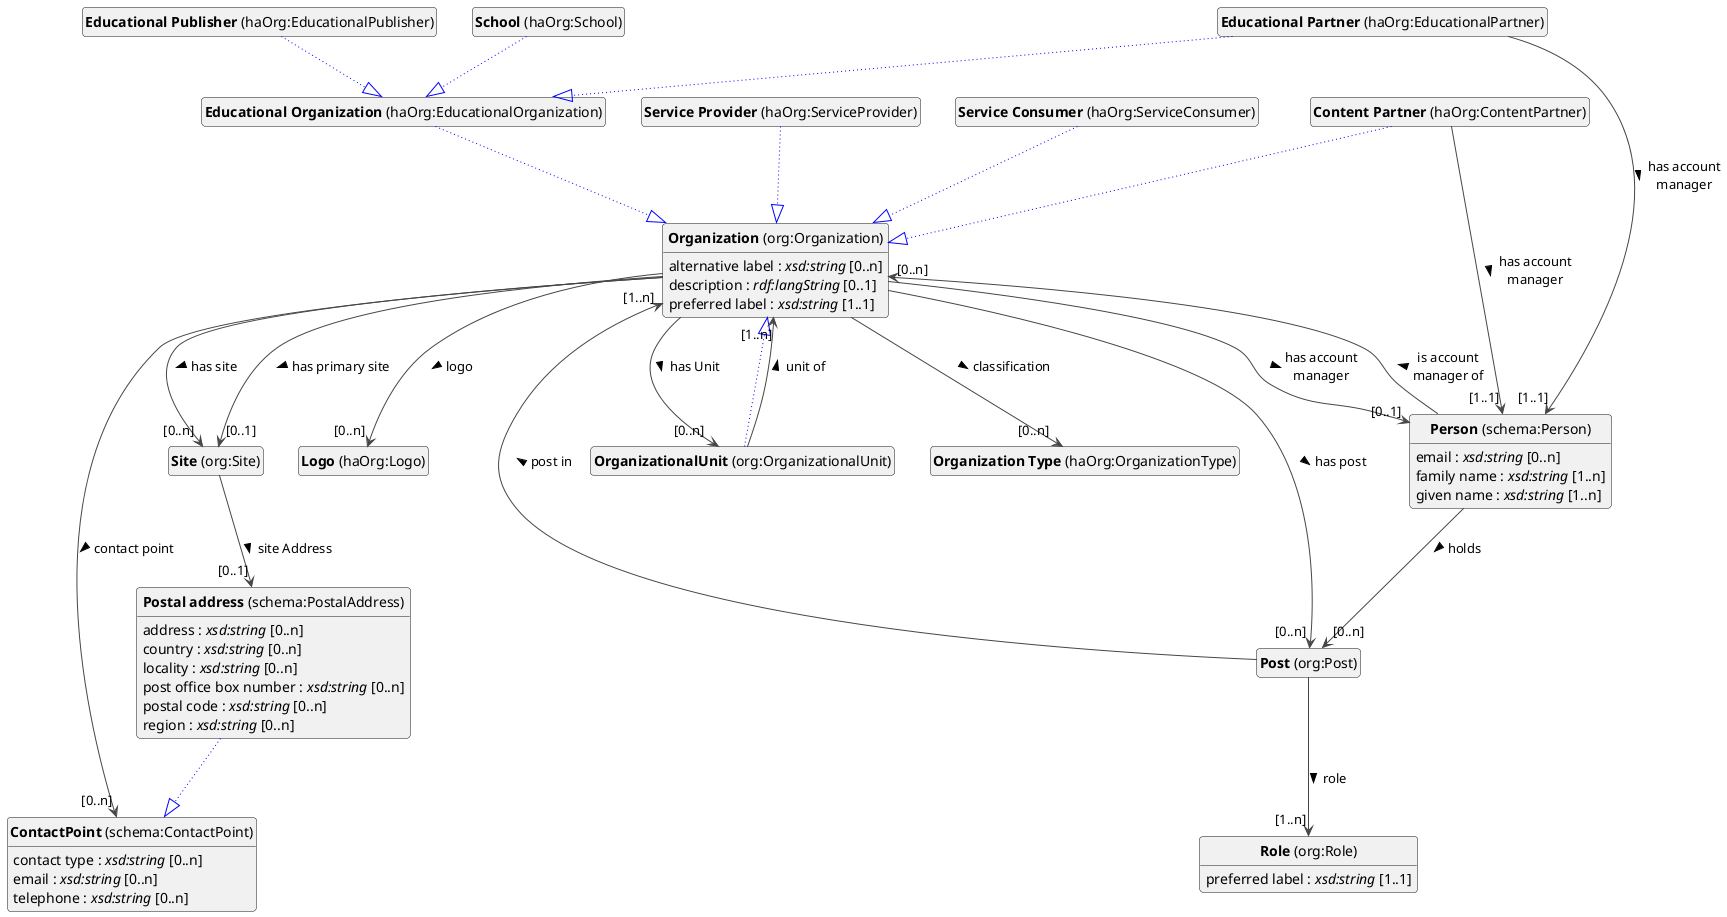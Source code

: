 @startuml
!theme vibrant
skinparam classFontSize 14
!define LIGHTORANGE
skinparam componentStyle uml2
skinparam wrapMessageWidth 100
' skinparam ArrowColor #Maroon
' Remove shadows
skinparam shadowing false
'skinparam linetype polyline
skinparam ArrowMessageAlignment left


class "<b>Organization</b> (org:Organization)" as org_Organization [[#org%3AOrganization]]
class "<b>OrganizationalUnit</b> (org:OrganizationalUnit)" as org_OrganizationalUnit [[#org%3AOrganizationalUnit]]
class "<b>Organization</b> (org:Organization)" as org_Organization [[#org%3AOrganization]]
class "<b>Content Partner</b> (haOrg:ContentPartner)" as haOrg_ContentPartner [[#haOrg%3AContentPartner]]
class "<b>Organization</b> (org:Organization)" as org_Organization [[#org%3AOrganization]]
class "<b>Service Provider</b> (haOrg:ServiceProvider)" as haOrg_ServiceProvider [[#haOrg%3AServiceProvider]]
class "<b>Organization</b> (org:Organization)" as org_Organization [[#org%3AOrganization]]
class "<b>Service Consumer</b> (haOrg:ServiceConsumer)" as haOrg_ServiceConsumer [[#haOrg%3AServiceConsumer]]
class "<b>Organization</b> (org:Organization)" as org_Organization [[#org%3AOrganization]]
class "<b>Educational Organization</b> (haOrg:EducationalOrganization)" as haOrg_EducationalOrganization [[#haOrg%3AEducationalOrganization]]
class "<b>Organization</b> (org:Organization)" as org_Organization [[#org%3AOrganization]]
class "<b>Educational Partner</b> (haOrg:EducationalPartner)" as haOrg_EducationalPartner [[#haOrg%3AEducationalPartner]]
class "<b>Educational Organization</b> (haOrg:EducationalOrganization)" as haOrg_EducationalOrganization [[#haOrg%3AEducationalOrganization]]
class "<b>Educational Publisher</b> (haOrg:EducationalPublisher)" as haOrg_EducationalPublisher [[#haOrg%3AEducationalPublisher]]
class "<b>Educational Organization</b> (haOrg:EducationalOrganization)" as haOrg_EducationalOrganization [[#haOrg%3AEducationalOrganization]]
class "<b>School</b> (haOrg:School)" as haOrg_School [[#haOrg%3ASchool]]
class "<b>Educational Organization</b> (haOrg:EducationalOrganization)" as haOrg_EducationalOrganization [[#haOrg%3AEducationalOrganization]]
class "<b>Site</b> (org:Site)" as org_Site [[#org%3ASite]]
class "<b>Post</b> (org:Post)" as org_Post [[#org%3APost]]
class "<b>Role</b> (org:Role)" as org_Role [[#org%3ARole]]
class "<b>Person</b> (schema:Person)" as schema_Person [[#schema%3APerson]]
class "<b>Postal address</b> (schema:PostalAddress)" as schema_PostalAddress [[#schema%3APostalAddress]]
class "<b>ContactPoint</b> (schema:ContactPoint)" as schema_ContactPoint [[#schema%3AContactPoint]]
class "<b>ContactPoint</b> (schema:ContactPoint)" as schema_ContactPoint [[#schema%3AContactPoint]]
class "<b>Logo</b> (haOrg:Logo)" as haOrg_Logo [[#haOrg%3ALogo]]
class "<b>Organization Type</b> (haOrg:OrganizationType)" as haOrg_OrganizationType [[#haOrg%3AOrganizationType]]


org_Organization : alternative label : <i>xsd:string</i> [0..n]


org_Organization --> "[0..n]" haOrg_OrganizationType : classification >

org_Organization --> "[0..n]" schema_ContactPoint : contact point >
org_Organization : description : <i>rdf:langString</i> [0..1]


org_Organization --> "[0..n]" org_OrganizationalUnit : has Unit >

org_Organization --> "[0..1]" schema_Person : has account manager >

org_Organization --> "[0..n]" org_Post : has post >

org_Organization --> "[0..1]" org_Site : has primary site >

org_Organization --> "[0..n]" org_Site : has site >


org_Organization --> "[0..n]" haOrg_Logo : logo >
org_Organization : preferred label : <i>xsd:string</i> [1..1]


org_OrganizationalUnit --|> org_Organization #blue;line.dotted;text:blue


org_OrganizationalUnit --> "[1..n]" org_Organization : unit of >

haOrg_ContentPartner --|> org_Organization #blue;line.dotted;text:blue


haOrg_ContentPartner --> "[1..1]" schema_Person : has account manager >

haOrg_ServiceProvider --|> org_Organization #blue;line.dotted;text:blue


haOrg_ServiceConsumer --|> org_Organization #blue;line.dotted;text:blue


haOrg_EducationalOrganization --|> org_Organization #blue;line.dotted;text:blue


haOrg_EducationalPartner --|> haOrg_EducationalOrganization #blue;line.dotted;text:blue


haOrg_EducationalPartner --> "[1..1]" schema_Person : has account manager >

haOrg_EducationalPublisher --|> haOrg_EducationalOrganization #blue;line.dotted;text:blue


haOrg_School --|> haOrg_EducationalOrganization #blue;line.dotted;text:blue




org_Site --> "[0..1]" schema_PostalAddress : site Address >



org_Post --> "[1..n]" org_Organization : post in >

org_Post --> "[1..n]" org_Role : role >


org_Role : preferred label : <i>xsd:string</i> [1..1]



schema_Person : email : <i>xsd:string</i> [0..n]

schema_Person : family name : <i>xsd:string</i> [1..n]

schema_Person : given name : <i>xsd:string</i> [1..n]


schema_Person --> "[0..n]" org_Post : holds >

schema_Person --> "[0..n]" org_Organization : is account manager of >

schema_PostalAddress --|> schema_ContactPoint #blue;line.dotted;text:blue

schema_PostalAddress : address : <i>xsd:string</i> [0..n]

schema_PostalAddress : country : <i>xsd:string</i> [0..n]

schema_PostalAddress : locality : <i>xsd:string</i> [0..n]

schema_PostalAddress : post office box number : <i>xsd:string</i> [0..n]

schema_PostalAddress : postal code : <i>xsd:string</i> [0..n]

schema_PostalAddress : region : <i>xsd:string</i> [0..n]



schema_ContactPoint : contact type : <i>xsd:string</i> [0..n]

schema_ContactPoint : email : <i>xsd:string</i> [0..n]

schema_ContactPoint : telephone : <i>xsd:string</i> [0..n]







hide circle
hide methods
hide empty members
@enduml


